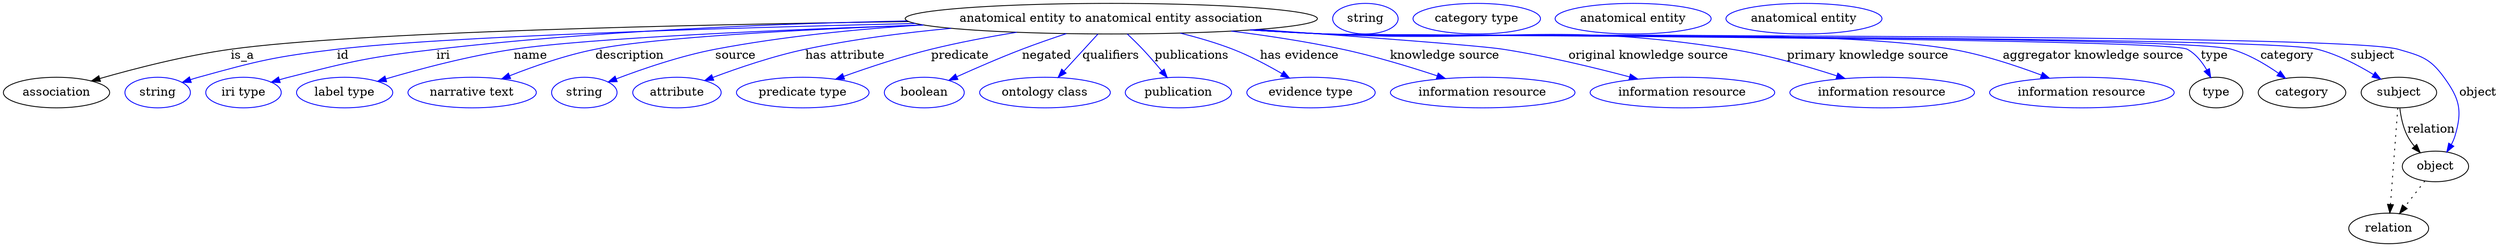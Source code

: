 digraph {
	graph [bb="0,0,2931.4,283"];
	node [label="\N"];
	"anatomical entity to anatomical entity association"	[height=0.5,
		label="anatomical entity to anatomical entity association",
		pos="1301.4,265",
		width=6.7341];
	association	[height=0.5,
		pos="62.394,178",
		width=1.7332];
	"anatomical entity to anatomical entity association" -> association	[label=is_a,
		lp="281.39,221.5",
		pos="e,103.53,191.68 1063.2,261.6 806.6,258 415.2,249.31 267.39,229 214.08,221.68 154.46,206.3 113.32,194.51"];
	id	[color=blue,
		height=0.5,
		label=string,
		pos="181.39,178",
		width=1.0652];
	"anatomical entity to anatomical entity association" -> id	[color=blue,
		label=id,
		lp="399.39,221.5",
		pos="e,210.38,190 1070.9,259.36 845.61,254.06 518.63,244.11 392.39,229 319,220.22 300.63,215.72 229.39,196 226.28,195.14 223.09,194.18 \
219.89,193.16",
		style=solid];
	iri	[color=blue,
		height=0.5,
		label="iri type",
		pos="282.39,178",
		width=1.2277];
	"anatomical entity to anatomical entity association" -> iri	[color=blue,
		label=iri,
		lp="517.39,221.5",
		pos="e,315.01,190.15 1061.5,262.32 904.11,259.03 693.96,250.47 509.39,229 431.21,219.91 411.68,215.39 335.39,196 331.97,195.13 328.43,\
194.16 324.9,193.14",
		style=solid];
	name	[color=blue,
		height=0.5,
		label="label type",
		pos="401.39,178",
		width=1.5707];
	"anatomical entity to anatomical entity association" -> name	[color=blue,
		label=name,
		lp="620.39,221.5",
		pos="e,440.2,191.2 1080,257.6 909.96,251.81 689.6,242.17 600.39,229 548.25,221.3 489.91,205.8 449.95,194.09",
		style=solid];
	description	[color=blue,
		height=0.5,
		label="narrative text",
		pos="551.39,178",
		width=2.0943];
	"anatomical entity to anatomical entity association" -> description	[color=blue,
		label=description,
		lp="736.89,221.5",
		pos="e,586.1,193.99 1080.4,257.54 938.47,252.17 767.74,243.09 696.39,229 661.69,222.15 623.96,208.94 595.69,197.83",
		style=solid];
	source	[color=blue,
		height=0.5,
		label=string,
		pos="683.39,178",
		width=1.0652];
	"anatomical entity to anatomical entity association" -> source	[color=blue,
		label=source,
		lp="860.39,221.5",
		pos="e,711.31,190.51 1080.1,257.6 1002.5,252.65 915.12,244.02 836.39,229 795.9,221.28 751.26,205.85 720.71,194.16",
		style=solid];
	"has attribute"	[color=blue,
		height=0.5,
		label=attribute,
		pos="791.39,178",
		width=1.4443];
	"anatomical entity to anatomical entity association" -> "has attribute"	[color=blue,
		label="has attribute",
		lp="989.39,221.5",
		pos="e,824.1,192.18 1113.4,253.61 1057.9,248.41 997.38,240.63 942.39,229 904.89,221.07 863.66,207.04 833.78,195.85",
		style=solid];
	predicate	[color=blue,
		height=0.5,
		label="predicate type",
		pos="939.39,178",
		width=2.1665];
	"anatomical entity to anatomical entity association" -> predicate	[color=blue,
		label=predicate,
		lp="1124.4,221.5",
		pos="e,978.33,193.75 1190.7,248.95 1158.2,243.64 1122.7,236.97 1090.4,229 1055.6,220.41 1017.3,207.67 987.91,197.2",
		style=solid];
	negated	[color=blue,
		height=0.5,
		label=boolean,
		pos="1082.4,178",
		width=1.2999];
	"anatomical entity to anatomical entity association" -> negated	[color=blue,
		label=negated,
		lp="1225.4,221.5",
		pos="e,1111.1,192.48 1248.4,247.4 1231.7,241.86 1213.2,235.46 1196.4,229 1170.7,219.12 1142.4,206.72 1120.5,196.74",
		style=solid];
	qualifiers	[color=blue,
		height=0.5,
		label="ontology class",
		pos="1223.4,178",
		width=2.1304];
	"anatomical entity to anatomical entity association" -> qualifiers	[color=blue,
		label=qualifiers,
		lp="1300.9,221.5",
		pos="e,1238.9,195.89 1285.6,246.8 1274.2,234.39 1258.7,217.46 1246,203.62",
		style=solid];
	publications	[color=blue,
		height=0.5,
		label=publication,
		pos="1380.4,178",
		width=1.7332];
	"anatomical entity to anatomical entity association" -> publications	[color=blue,
		label=publications,
		lp="1396.4,221.5",
		pos="e,1367.2,195.62 1320.2,246.96 1326.2,241.37 1332.7,235.05 1338.4,229 1346,220.96 1353.9,211.79 1360.8,203.52",
		style=solid];
	"has evidence"	[color=blue,
		height=0.5,
		label="evidence type",
		pos="1536.4,178",
		width=2.0943];
	"anatomical entity to anatomical entity association" -> "has evidence"	[color=blue,
		label="has evidence",
		lp="1522.9,221.5",
		pos="e,1511.1,195.08 1382.7,247.95 1403.1,242.87 1424.8,236.56 1444.4,229 1464.3,221.31 1485.3,210.17 1502.1,200.36",
		style=solid];
	"knowledge source"	[color=blue,
		height=0.5,
		label="information resource",
		pos="1738.4,178",
		width=3.015];
	"anatomical entity to anatomical entity association" -> "knowledge source"	[color=blue,
		label="knowledge source",
		lp="1693.9,221.5",
		pos="e,1694.4,194.5 1442.6,250.35 1484.9,245.05 1531.3,238.03 1573.4,229 1611.2,220.9 1652.8,208.25 1684.8,197.7",
		style=solid];
	"original knowledge source"	[color=blue,
		height=0.5,
		label="information resource",
		pos="1973.4,178",
		width=3.015];
	"anatomical entity to anatomical entity association" -> "original knowledge source"	[color=blue,
		label="original knowledge source",
		lp="1933.4,221.5",
		pos="e,1921,193.85 1473.1,252.27 1592,243.92 1733.9,233.43 1762.4,229 1813,221.13 1869.4,207.5 1911.2,196.45",
		style=solid];
	"primary knowledge source"	[color=blue,
		height=0.5,
		label="information resource",
		pos="2208.4,178",
		width=3.015];
	"anatomical entity to anatomical entity association" -> "primary knowledge source"	[color=blue,
		label="primary knowledge source",
		lp="2191.4,221.5",
		pos="e,2164.7,194.5 1469.1,251.99 1497.2,250.17 1526.1,248.43 1553.4,247 1765.7,235.84 1821.4,262.13 2031.4,229 2073.6,222.34 2120,208.99 \
2154.7,197.75",
		style=solid];
	"aggregator knowledge source"	[color=blue,
		height=0.5,
		label="information resource",
		pos="2443.4,178",
		width=3.015];
	"anatomical entity to anatomical entity association" -> "aggregator knowledge source"	[color=blue,
		label="aggregator knowledge source",
		lp="2456.9,221.5",
		pos="e,2405.2,194.93 1466.7,251.83 1495.6,249.99 1525.4,248.29 1553.4,247 1717,239.48 2128.9,256.74 2290.4,229 2326.5,222.79 2365.8,209.82 \
2395.5,198.64",
		style=solid];
	type	[height=0.5,
		pos="2601.4,178",
		width=0.86659];
	"anatomical entity to anatomical entity association" -> type	[color=blue,
		label=type,
		lp="2599.4,221.5",
		pos="e,2595,195.7 1465.7,251.73 1494.9,249.89 1525,248.21 1553.4,247 1581.5,245.8 2542.6,242.4 2567.4,229 2577.2,223.68 2584.8,214.14 \
2590.2,204.8",
		style=solid];
	category	[height=0.5,
		pos="2702.4,178",
		width=1.4263];
	"anatomical entity to anatomical entity association" -> category	[color=blue,
		label=category,
		lp="2684.9,221.5",
		pos="e,2683,194.76 1465.4,251.74 1494.7,249.89 1524.9,248.2 1553.4,247 1612.6,244.51 2562.5,245.34 2619.4,229 2639.3,223.3 2659.2,211.55 \
2674.5,200.87",
		style=solid];
	subject	[height=0.5,
		pos="2816.4,178",
		width=1.2277];
	"anatomical entity to anatomical entity association" -> subject	[color=blue,
		label=subject,
		lp="2785.4,221.5",
		pos="e,2795.1,193.82 1465.3,251.7 1494.7,249.86 1524.9,248.18 1553.4,247 1618.2,244.32 2657.5,244.9 2720.4,229 2743.8,223.07 2767.9,210.49 \
2786.1,199.42",
		style=solid];
	object	[height=0.5,
		pos="2859.4,91",
		width=1.0832];
	"anatomical entity to anatomical entity association" -> object	[color=blue,
		label=object,
		lp="2909.4,178",
		pos="e,2872.8,108.09 1465,251.69 1494.4,249.84 1524.8,248.17 1553.4,247 1623.5,244.14 2748,248.47 2815.4,229 2842.4,221.19 2852.8,218.74 \
2869.4,196 2887.8,170.77 2891.3,156.9 2882.4,127 2881.4,123.55 2879.9,120.13 2878.1,116.85",
		style=solid];
	association_type	[color=blue,
		height=0.5,
		label=string,
		pos="1600.4,265",
		width=1.0652];
	association_category	[color=blue,
		height=0.5,
		label="category type",
		pos="1731.4,265",
		width=2.0762];
	subject -> object	[label=relation,
		lp="2854.4,134.5",
		pos="e,2841.5,107.23 2817.5,159.55 2818.7,149.57 2821.2,137.07 2826.4,127 2828.6,122.68 2831.5,118.52 2834.7,114.66"];
	relation	[height=0.5,
		pos="2804.4,18",
		width=1.2999];
	subject -> relation	[pos="e,2805.7,36.188 2815.1,159.79 2813,132.48 2809,78.994 2806.5,46.38",
		style=dotted];
	"anatomical entity to anatomical entity association_subject"	[color=blue,
		height=0.5,
		label="anatomical entity",
		pos="1915.4,265",
		width=2.5456];
	object -> relation	[pos="e,2817.2,35.54 2846.9,73.889 2840,64.939 2831.2,53.617 2823.4,43.584",
		style=dotted];
	"anatomical entity to anatomical entity association_object"	[color=blue,
		height=0.5,
		label="anatomical entity",
		pos="2116.4,265",
		width=2.5456];
}

